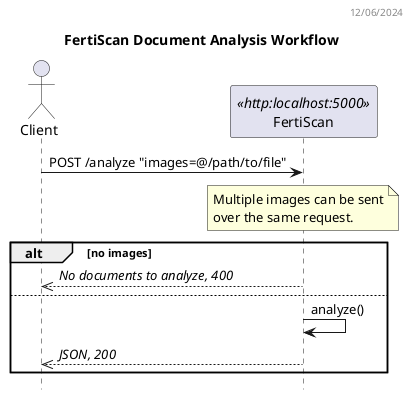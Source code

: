 @startuml FertiScan Sequence Diagram
header 12/06/2024

title FertiScan Document Analysis Workflow
hide empty members
hide footbox

actor "Client" as C
participant FertiScan as F <<http:localhost:5000>>

C -> F: POST /analyze "images=@/path/to/file"
note over F
  Multiple images can be sent
  over the same request.
end note
alt no images
  C <<-- F: //No documents to analyze, 400//
else
  F -> F: analyze()  
  C <<-- F: //JSON, 200//
end

@enduml
